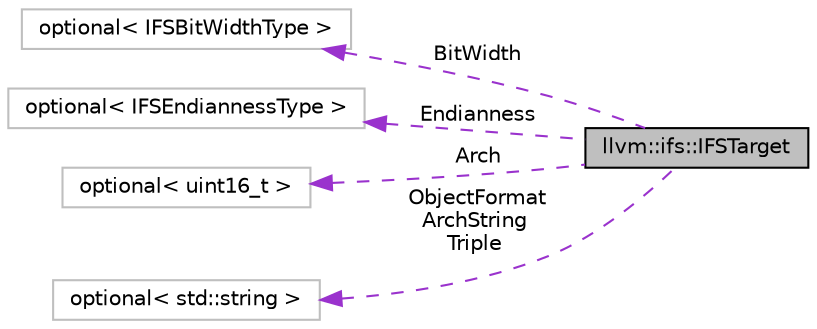 digraph "llvm::ifs::IFSTarget"
{
 // LATEX_PDF_SIZE
  bgcolor="transparent";
  edge [fontname="Helvetica",fontsize="10",labelfontname="Helvetica",labelfontsize="10"];
  node [fontname="Helvetica",fontsize="10",shape=record];
  rankdir="LR";
  Node1 [label="llvm::ifs::IFSTarget",height=0.2,width=0.4,color="black", fillcolor="grey75", style="filled", fontcolor="black",tooltip=" "];
  Node2 -> Node1 [dir="back",color="darkorchid3",fontsize="10",style="dashed",label=" BitWidth" ,fontname="Helvetica"];
  Node2 [label="optional\< IFSBitWidthType \>",height=0.2,width=0.4,color="grey75",tooltip=" "];
  Node3 -> Node1 [dir="back",color="darkorchid3",fontsize="10",style="dashed",label=" Endianness" ,fontname="Helvetica"];
  Node3 [label="optional\< IFSEndiannessType \>",height=0.2,width=0.4,color="grey75",tooltip=" "];
  Node4 -> Node1 [dir="back",color="darkorchid3",fontsize="10",style="dashed",label=" Arch" ,fontname="Helvetica"];
  Node4 [label="optional\< uint16_t \>",height=0.2,width=0.4,color="grey75",tooltip=" "];
  Node5 -> Node1 [dir="back",color="darkorchid3",fontsize="10",style="dashed",label=" ObjectFormat\nArchString\nTriple" ,fontname="Helvetica"];
  Node5 [label="optional\< std::string \>",height=0.2,width=0.4,color="grey75",tooltip=" "];
}
